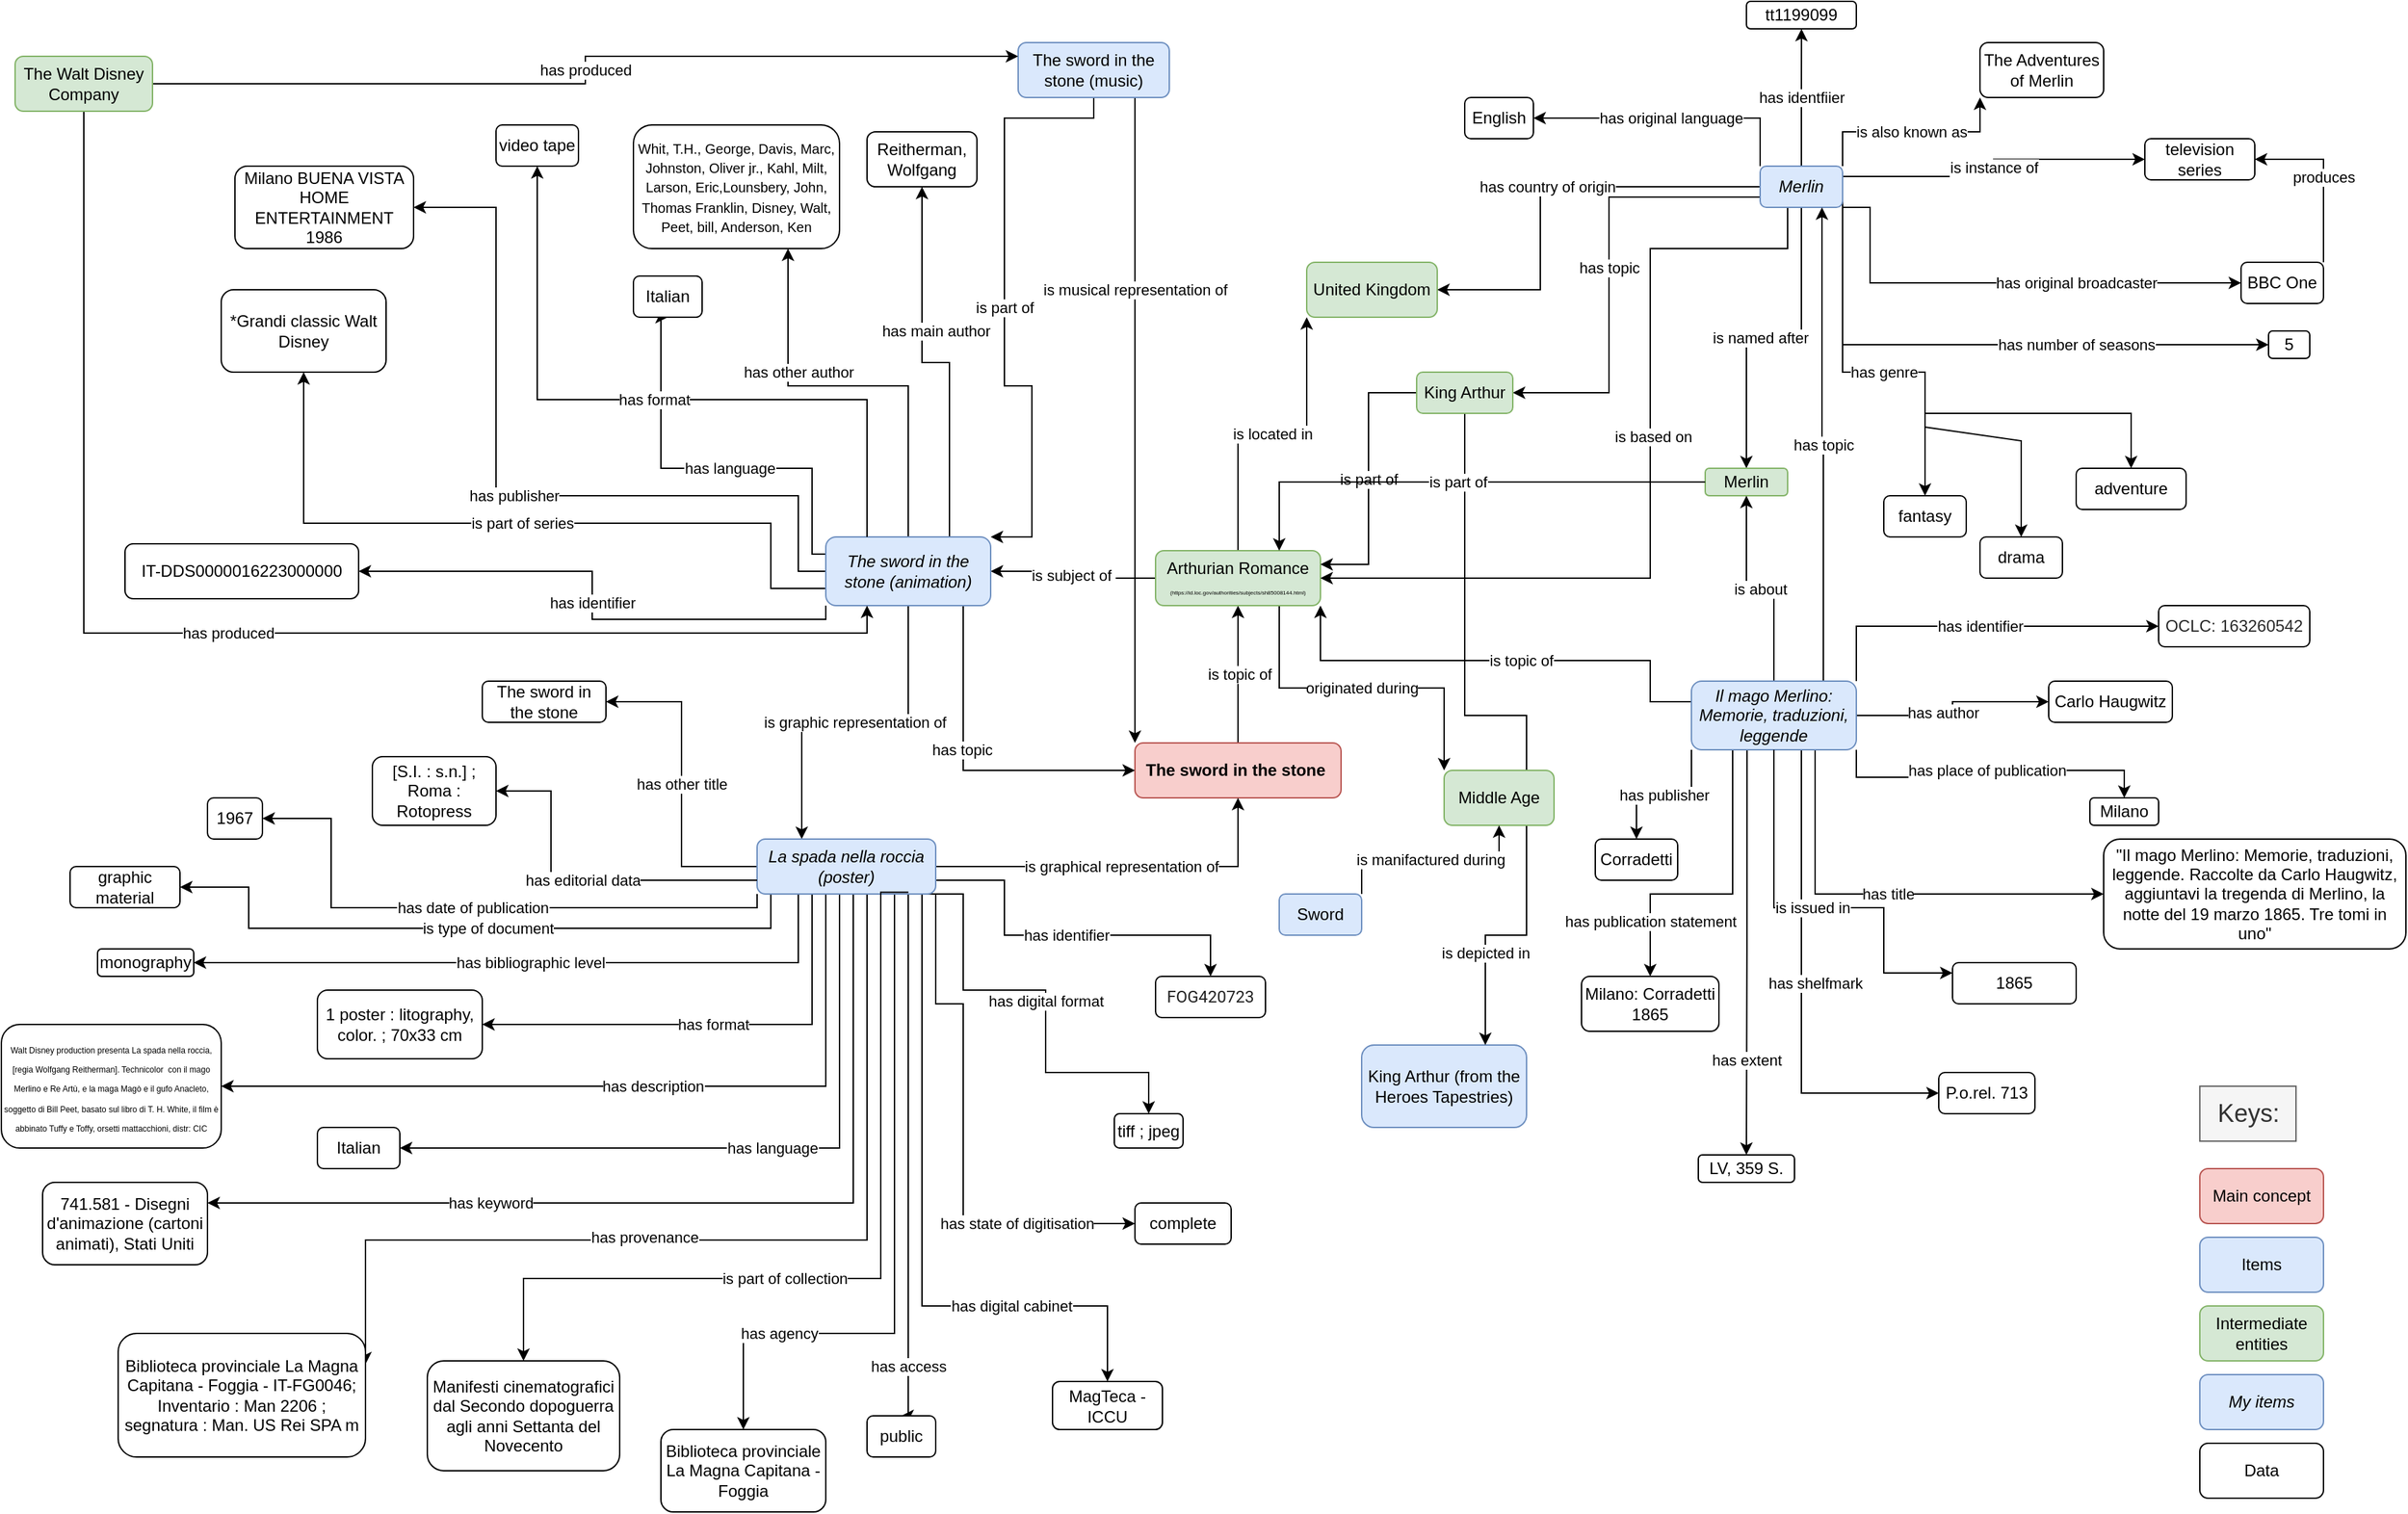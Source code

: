 <mxfile version="27.0.9">
  <diagram name="Pagina-1" id="AvLPnEBhP4OsRTwUJnNA">
    <mxGraphModel dx="1113" dy="799" grid="1" gridSize="10" guides="1" tooltips="1" connect="1" arrows="1" fold="1" page="1" pageScale="1" pageWidth="1920" pageHeight="1200" math="0" shadow="0">
      <root>
        <mxCell id="0" />
        <mxCell id="1" parent="0" />
        <mxCell id="k8m9dmYCY_QNFg5Jz3ZY-7" style="edgeStyle=orthogonalEdgeStyle;rounded=0;orthogonalLoop=1;jettySize=auto;html=1;entryX=0.5;entryY=1;entryDx=0;entryDy=0;" parent="1" source="k8m9dmYCY_QNFg5Jz3ZY-1" target="k8m9dmYCY_QNFg5Jz3ZY-4" edge="1">
          <mxGeometry relative="1" as="geometry" />
        </mxCell>
        <mxCell id="k8m9dmYCY_QNFg5Jz3ZY-8" value="is topic of" style="edgeLabel;html=1;align=center;verticalAlign=middle;resizable=0;points=[];" parent="k8m9dmYCY_QNFg5Jz3ZY-7" vertex="1" connectable="0">
          <mxGeometry y="-1" relative="1" as="geometry">
            <mxPoint as="offset" />
          </mxGeometry>
        </mxCell>
        <mxCell id="k8m9dmYCY_QNFg5Jz3ZY-1" value="&lt;div&gt;&lt;div&gt;&lt;b&gt;The sword in the stone&amp;nbsp;&lt;/b&gt;&lt;/div&gt;&lt;/div&gt;" style="rounded=1;whiteSpace=wrap;html=1;fillColor=#f8cecc;strokeColor=#b85450;" parent="1" vertex="1">
          <mxGeometry x="865" y="580" width="150" height="40" as="geometry" />
        </mxCell>
        <mxCell id="k8m9dmYCY_QNFg5Jz3ZY-15" value="is subject of&amp;nbsp;" style="edgeStyle=orthogonalEdgeStyle;rounded=0;orthogonalLoop=1;jettySize=auto;html=1;" parent="1" source="k8m9dmYCY_QNFg5Jz3ZY-4" target="k8m9dmYCY_QNFg5Jz3ZY-16" edge="1">
          <mxGeometry relative="1" as="geometry">
            <mxPoint x="760" y="460" as="targetPoint" />
          </mxGeometry>
        </mxCell>
        <mxCell id="k8m9dmYCY_QNFg5Jz3ZY-34" value="originated during" style="edgeStyle=orthogonalEdgeStyle;rounded=0;orthogonalLoop=1;jettySize=auto;html=1;exitX=0.75;exitY=1;exitDx=0;exitDy=0;entryX=0;entryY=0;entryDx=0;entryDy=0;" parent="1" source="k8m9dmYCY_QNFg5Jz3ZY-4" target="k8m9dmYCY_QNFg5Jz3ZY-32" edge="1">
          <mxGeometry relative="1" as="geometry" />
        </mxCell>
        <mxCell id="k8m9dmYCY_QNFg5Jz3ZY-39" value="is located in" style="edgeStyle=orthogonalEdgeStyle;rounded=0;orthogonalLoop=1;jettySize=auto;html=1;entryX=0;entryY=1;entryDx=0;entryDy=0;" parent="1" source="k8m9dmYCY_QNFg5Jz3ZY-4" target="k8m9dmYCY_QNFg5Jz3ZY-37" edge="1">
          <mxGeometry relative="1" as="geometry" />
        </mxCell>
        <mxCell id="k8m9dmYCY_QNFg5Jz3ZY-4" value="Arthurian Romance&lt;br&gt;&lt;font style=&quot;font-size: 4px;&quot;&gt;(https://id.loc.gov/authorities/subjects/sh85008144.html)&lt;/font&gt;" style="rounded=1;whiteSpace=wrap;html=1;fillColor=#d5e8d4;strokeColor=#82b366;" parent="1" vertex="1">
          <mxGeometry x="880" y="440" width="120" height="40" as="geometry" />
        </mxCell>
        <mxCell id="k8m9dmYCY_QNFg5Jz3ZY-10" style="edgeStyle=orthogonalEdgeStyle;rounded=0;orthogonalLoop=1;jettySize=auto;html=1;entryX=1;entryY=0.5;entryDx=0;entryDy=0;" parent="1" source="k8m9dmYCY_QNFg5Jz3ZY-9" target="k8m9dmYCY_QNFg5Jz3ZY-4" edge="1">
          <mxGeometry relative="1" as="geometry">
            <Array as="points">
              <mxPoint x="1340" y="220" />
              <mxPoint x="1240" y="220" />
              <mxPoint x="1240" y="460" />
            </Array>
          </mxGeometry>
        </mxCell>
        <mxCell id="k8m9dmYCY_QNFg5Jz3ZY-11" value="is based on" style="edgeLabel;html=1;align=center;verticalAlign=middle;resizable=0;points=[];" parent="k8m9dmYCY_QNFg5Jz3ZY-10" vertex="1" connectable="0">
          <mxGeometry x="-0.127" y="2" relative="1" as="geometry">
            <mxPoint as="offset" />
          </mxGeometry>
        </mxCell>
        <mxCell id="k8m9dmYCY_QNFg5Jz3ZY-12" value="is named after" style="edgeStyle=orthogonalEdgeStyle;rounded=0;orthogonalLoop=1;jettySize=auto;html=1;" parent="1" source="k8m9dmYCY_QNFg5Jz3ZY-9" target="k8m9dmYCY_QNFg5Jz3ZY-13" edge="1">
          <mxGeometry x="0.087" relative="1" as="geometry">
            <mxPoint x="1300" y="360" as="targetPoint" />
            <mxPoint as="offset" />
          </mxGeometry>
        </mxCell>
        <mxCell id="k8m9dmYCY_QNFg5Jz3ZY-36" value="has country of origin" style="edgeStyle=orthogonalEdgeStyle;rounded=0;orthogonalLoop=1;jettySize=auto;html=1;entryX=1;entryY=0.5;entryDx=0;entryDy=0;" parent="1" source="k8m9dmYCY_QNFg5Jz3ZY-9" target="k8m9dmYCY_QNFg5Jz3ZY-37" edge="1">
          <mxGeometry x="0.001" relative="1" as="geometry">
            <mxPoint x="1175" y="270" as="targetPoint" />
            <Array as="points">
              <mxPoint x="1160" y="175" />
              <mxPoint x="1160" y="250" />
            </Array>
            <mxPoint as="offset" />
          </mxGeometry>
        </mxCell>
        <mxCell id="k8m9dmYCY_QNFg5Jz3ZY-41" value="is also known as" style="edgeStyle=orthogonalEdgeStyle;rounded=0;orthogonalLoop=1;jettySize=auto;html=1;exitX=1;exitY=0;exitDx=0;exitDy=0;entryX=0;entryY=1;entryDx=0;entryDy=0;" parent="1" source="k8m9dmYCY_QNFg5Jz3ZY-9" target="k8m9dmYCY_QNFg5Jz3ZY-40" edge="1">
          <mxGeometry relative="1" as="geometry" />
        </mxCell>
        <mxCell id="k8m9dmYCY_QNFg5Jz3ZY-43" value="is instance of" style="edgeStyle=orthogonalEdgeStyle;rounded=0;orthogonalLoop=1;jettySize=auto;html=1;exitX=1;exitY=0.25;exitDx=0;exitDy=0;entryX=0;entryY=0.5;entryDx=0;entryDy=0;" parent="1" source="k8m9dmYCY_QNFg5Jz3ZY-9" target="k8m9dmYCY_QNFg5Jz3ZY-42" edge="1">
          <mxGeometry relative="1" as="geometry" />
        </mxCell>
        <mxCell id="k8m9dmYCY_QNFg5Jz3ZY-47" value="has original broadcaster" style="edgeStyle=orthogonalEdgeStyle;rounded=0;orthogonalLoop=1;jettySize=auto;html=1;exitX=1;exitY=1;exitDx=0;exitDy=0;entryX=0;entryY=0.5;entryDx=0;entryDy=0;" parent="1" source="k8m9dmYCY_QNFg5Jz3ZY-9" target="k8m9dmYCY_QNFg5Jz3ZY-46" edge="1">
          <mxGeometry x="0.301" relative="1" as="geometry">
            <Array as="points">
              <mxPoint x="1400" y="190" />
              <mxPoint x="1400" y="245" />
            </Array>
            <mxPoint as="offset" />
          </mxGeometry>
        </mxCell>
        <mxCell id="k8m9dmYCY_QNFg5Jz3ZY-48" value="has number of seasons" style="edgeStyle=orthogonalEdgeStyle;rounded=0;orthogonalLoop=1;jettySize=auto;html=1;exitX=1;exitY=1;exitDx=0;exitDy=0;entryX=0;entryY=0.5;entryDx=0;entryDy=0;" parent="1" source="k8m9dmYCY_QNFg5Jz3ZY-9" target="k8m9dmYCY_QNFg5Jz3ZY-45" edge="1">
          <mxGeometry x="0.317" relative="1" as="geometry">
            <mxPoint as="offset" />
          </mxGeometry>
        </mxCell>
        <mxCell id="k8m9dmYCY_QNFg5Jz3ZY-50" value="has original language" style="edgeStyle=orthogonalEdgeStyle;rounded=0;orthogonalLoop=1;jettySize=auto;html=1;exitX=0;exitY=0;exitDx=0;exitDy=0;entryX=1;entryY=0.5;entryDx=0;entryDy=0;" parent="1" source="k8m9dmYCY_QNFg5Jz3ZY-9" target="k8m9dmYCY_QNFg5Jz3ZY-51" edge="1">
          <mxGeometry relative="1" as="geometry">
            <mxPoint x="1210" y="130" as="targetPoint" />
          </mxGeometry>
        </mxCell>
        <mxCell id="k8m9dmYCY_QNFg5Jz3ZY-52" value="has genre" style="edgeStyle=orthogonalEdgeStyle;rounded=0;orthogonalLoop=1;jettySize=auto;html=1;exitX=1;exitY=0.5;exitDx=0;exitDy=0;entryX=0.5;entryY=0;entryDx=0;entryDy=0;" parent="1" source="k8m9dmYCY_QNFg5Jz3ZY-9" target="k8m9dmYCY_QNFg5Jz3ZY-53" edge="1">
          <mxGeometry x="0.158" relative="1" as="geometry">
            <mxPoint x="1530" y="350" as="targetPoint" />
            <Array as="points">
              <mxPoint x="1380" y="310" />
              <mxPoint x="1440" y="310" />
            </Array>
            <mxPoint as="offset" />
          </mxGeometry>
        </mxCell>
        <mxCell id="k8m9dmYCY_QNFg5Jz3ZY-108" value="has topic" style="edgeStyle=orthogonalEdgeStyle;rounded=0;orthogonalLoop=1;jettySize=auto;html=1;exitX=0;exitY=0.75;exitDx=0;exitDy=0;entryX=1;entryY=0.5;entryDx=0;entryDy=0;" parent="1" source="k8m9dmYCY_QNFg5Jz3ZY-9" target="k8m9dmYCY_QNFg5Jz3ZY-107" edge="1">
          <mxGeometry x="-0.002" relative="1" as="geometry">
            <Array as="points">
              <mxPoint x="1210" y="183" />
              <mxPoint x="1210" y="325" />
            </Array>
            <mxPoint as="offset" />
          </mxGeometry>
        </mxCell>
        <mxCell id="UMU2DuP6SqYemLdbXx_j-19" value="has identfiier" style="edgeStyle=orthogonalEdgeStyle;rounded=0;orthogonalLoop=1;jettySize=auto;html=1;exitX=0.5;exitY=0;exitDx=0;exitDy=0;" edge="1" parent="1" source="k8m9dmYCY_QNFg5Jz3ZY-9" target="UMU2DuP6SqYemLdbXx_j-20">
          <mxGeometry relative="1" as="geometry">
            <mxPoint x="1350.048" y="80" as="targetPoint" />
          </mxGeometry>
        </mxCell>
        <mxCell id="k8m9dmYCY_QNFg5Jz3ZY-9" value="&lt;i&gt;Merlin&lt;/i&gt;" style="rounded=1;whiteSpace=wrap;html=1;fillColor=#dae8fc;strokeColor=#6c8ebf;" parent="1" vertex="1">
          <mxGeometry x="1320" y="160" width="60" height="30" as="geometry" />
        </mxCell>
        <mxCell id="k8m9dmYCY_QNFg5Jz3ZY-13" value="Merlin" style="rounded=1;whiteSpace=wrap;html=1;fillColor=#d5e8d4;strokeColor=#82b366;" parent="1" vertex="1">
          <mxGeometry x="1280" y="380" width="60" height="20" as="geometry" />
        </mxCell>
        <mxCell id="k8m9dmYCY_QNFg5Jz3ZY-17" style="edgeStyle=orthogonalEdgeStyle;rounded=0;orthogonalLoop=1;jettySize=auto;html=1;entryX=0;entryY=0.5;entryDx=0;entryDy=0;exitX=0.7;exitY=1;exitDx=0;exitDy=0;exitPerimeter=0;" parent="1" source="k8m9dmYCY_QNFg5Jz3ZY-16" target="k8m9dmYCY_QNFg5Jz3ZY-1" edge="1">
          <mxGeometry relative="1" as="geometry">
            <Array as="points">
              <mxPoint x="740" y="480" />
              <mxPoint x="740" y="600" />
            </Array>
          </mxGeometry>
        </mxCell>
        <mxCell id="k8m9dmYCY_QNFg5Jz3ZY-18" value="has topic" style="edgeLabel;html=1;align=center;verticalAlign=middle;resizable=0;points=[];" parent="k8m9dmYCY_QNFg5Jz3ZY-17" vertex="1" connectable="0">
          <mxGeometry x="-0.156" y="-1" relative="1" as="geometry">
            <mxPoint y="11" as="offset" />
          </mxGeometry>
        </mxCell>
        <mxCell id="k8m9dmYCY_QNFg5Jz3ZY-20" value="is graphic representation of" style="edgeStyle=orthogonalEdgeStyle;rounded=0;orthogonalLoop=1;jettySize=auto;html=1;entryX=0.25;entryY=0;entryDx=0;entryDy=0;exitX=0.5;exitY=1;exitDx=0;exitDy=0;" parent="1" source="k8m9dmYCY_QNFg5Jz3ZY-16" target="k8m9dmYCY_QNFg5Jz3ZY-19" edge="1">
          <mxGeometry relative="1" as="geometry" />
        </mxCell>
        <mxCell id="UMU2DuP6SqYemLdbXx_j-7" value="has main author" style="edgeStyle=orthogonalEdgeStyle;rounded=0;orthogonalLoop=1;jettySize=auto;html=1;exitX=0.75;exitY=0;exitDx=0;exitDy=0;entryX=0.5;entryY=1;entryDx=0;entryDy=0;" edge="1" parent="1" source="k8m9dmYCY_QNFg5Jz3ZY-16" target="UMU2DuP6SqYemLdbXx_j-1">
          <mxGeometry x="0.236" y="-10" relative="1" as="geometry">
            <Array as="points">
              <mxPoint x="730" y="303" />
              <mxPoint x="710" y="303" />
            </Array>
            <mxPoint as="offset" />
          </mxGeometry>
        </mxCell>
        <mxCell id="UMU2DuP6SqYemLdbXx_j-8" value="has other author" style="edgeStyle=orthogonalEdgeStyle;rounded=0;orthogonalLoop=1;jettySize=auto;html=1;entryX=0.75;entryY=1;entryDx=0;entryDy=0;exitX=0.5;exitY=0;exitDx=0;exitDy=0;" edge="1" parent="1" source="k8m9dmYCY_QNFg5Jz3ZY-16" target="UMU2DuP6SqYemLdbXx_j-2">
          <mxGeometry x="0.399" y="-7" relative="1" as="geometry">
            <mxPoint x="650" y="400" as="sourcePoint" />
            <Array as="points">
              <mxPoint x="700" y="320" />
              <mxPoint x="613" y="320" />
            </Array>
            <mxPoint as="offset" />
          </mxGeometry>
        </mxCell>
        <mxCell id="UMU2DuP6SqYemLdbXx_j-11" value="has language" style="edgeStyle=orthogonalEdgeStyle;rounded=0;orthogonalLoop=1;jettySize=auto;html=1;exitX=0;exitY=0.25;exitDx=0;exitDy=0;entryX=0.5;entryY=1;entryDx=0;entryDy=0;" edge="1" parent="1" source="k8m9dmYCY_QNFg5Jz3ZY-16" target="UMU2DuP6SqYemLdbXx_j-10">
          <mxGeometry x="-0.109" relative="1" as="geometry">
            <Array as="points">
              <mxPoint x="630" y="443" />
              <mxPoint x="630" y="380" />
              <mxPoint x="520" y="380" />
              <mxPoint x="520" y="270" />
            </Array>
            <mxPoint as="offset" />
          </mxGeometry>
        </mxCell>
        <mxCell id="UMU2DuP6SqYemLdbXx_j-13" value="has publisher" style="edgeStyle=orthogonalEdgeStyle;rounded=0;orthogonalLoop=1;jettySize=auto;html=1;entryX=1;entryY=0.5;entryDx=0;entryDy=0;exitX=0;exitY=0.5;exitDx=0;exitDy=0;" edge="1" parent="1" source="k8m9dmYCY_QNFg5Jz3ZY-16" target="UMU2DuP6SqYemLdbXx_j-12">
          <mxGeometry relative="1" as="geometry">
            <Array as="points">
              <mxPoint x="620" y="455" />
              <mxPoint x="620" y="400" />
              <mxPoint x="400" y="400" />
              <mxPoint x="400" y="190" />
            </Array>
          </mxGeometry>
        </mxCell>
        <mxCell id="UMU2DuP6SqYemLdbXx_j-16" value="is part of series" style="edgeStyle=orthogonalEdgeStyle;rounded=0;orthogonalLoop=1;jettySize=auto;html=1;exitX=0;exitY=0.75;exitDx=0;exitDy=0;entryX=0.5;entryY=1;entryDx=0;entryDy=0;" edge="1" parent="1" source="k8m9dmYCY_QNFg5Jz3ZY-16" target="UMU2DuP6SqYemLdbXx_j-15">
          <mxGeometry x="-0.001" relative="1" as="geometry">
            <Array as="points">
              <mxPoint x="600" y="467" />
              <mxPoint x="600" y="420" />
              <mxPoint x="260" y="420" />
            </Array>
            <mxPoint as="offset" />
          </mxGeometry>
        </mxCell>
        <mxCell id="UMU2DuP6SqYemLdbXx_j-18" value="has identifier" style="edgeStyle=orthogonalEdgeStyle;rounded=0;orthogonalLoop=1;jettySize=auto;html=1;exitX=0;exitY=1;exitDx=0;exitDy=0;" edge="1" parent="1" source="k8m9dmYCY_QNFg5Jz3ZY-16" target="UMU2DuP6SqYemLdbXx_j-17">
          <mxGeometry relative="1" as="geometry">
            <Array as="points">
              <mxPoint x="640" y="490" />
              <mxPoint x="470" y="490" />
              <mxPoint x="470" y="455" />
            </Array>
          </mxGeometry>
        </mxCell>
        <mxCell id="k8m9dmYCY_QNFg5Jz3ZY-16" value="&lt;i&gt;The sword in the stone (animation)&lt;/i&gt;" style="rounded=1;whiteSpace=wrap;html=1;fillColor=#dae8fc;strokeColor=#6c8ebf;" parent="1" vertex="1">
          <mxGeometry x="640" y="430" width="120" height="50" as="geometry" />
        </mxCell>
        <mxCell id="k8m9dmYCY_QNFg5Jz3ZY-21" value="is graphical representation of" style="edgeStyle=orthogonalEdgeStyle;rounded=0;orthogonalLoop=1;jettySize=auto;html=1;entryX=0.5;entryY=1;entryDx=0;entryDy=0;" parent="1" source="k8m9dmYCY_QNFg5Jz3ZY-19" target="k8m9dmYCY_QNFg5Jz3ZY-1" edge="1">
          <mxGeometry relative="1" as="geometry" />
        </mxCell>
        <mxCell id="k8m9dmYCY_QNFg5Jz3ZY-85" value="has other title" style="edgeStyle=orthogonalEdgeStyle;rounded=0;orthogonalLoop=1;jettySize=auto;html=1;entryX=1;entryY=0.5;entryDx=0;entryDy=0;" parent="1" source="k8m9dmYCY_QNFg5Jz3ZY-19" target="k8m9dmYCY_QNFg5Jz3ZY-84" edge="1">
          <mxGeometry relative="1" as="geometry" />
        </mxCell>
        <mxCell id="k8m9dmYCY_QNFg5Jz3ZY-89" value="has date of publication" style="edgeStyle=orthogonalEdgeStyle;rounded=0;orthogonalLoop=1;jettySize=auto;html=1;entryX=1;entryY=0.5;entryDx=0;entryDy=0;exitX=0;exitY=1;exitDx=0;exitDy=0;" parent="1" source="k8m9dmYCY_QNFg5Jz3ZY-19" target="k8m9dmYCY_QNFg5Jz3ZY-88" edge="1">
          <mxGeometry relative="1" as="geometry">
            <Array as="points">
              <mxPoint x="590" y="700" />
              <mxPoint x="280" y="700" />
              <mxPoint x="280" y="635" />
            </Array>
          </mxGeometry>
        </mxCell>
        <mxCell id="k8m9dmYCY_QNFg5Jz3ZY-91" value="is type of document" style="edgeStyle=orthogonalEdgeStyle;rounded=0;orthogonalLoop=1;jettySize=auto;html=1;exitX=0.25;exitY=1;exitDx=0;exitDy=0;entryX=1;entryY=0.5;entryDx=0;entryDy=0;" parent="1" source="k8m9dmYCY_QNFg5Jz3ZY-19" target="k8m9dmYCY_QNFg5Jz3ZY-90" edge="1">
          <mxGeometry relative="1" as="geometry">
            <Array as="points">
              <mxPoint x="600" y="690" />
              <mxPoint x="600" y="715" />
              <mxPoint x="220" y="715" />
              <mxPoint x="220" y="685" />
            </Array>
          </mxGeometry>
        </mxCell>
        <mxCell id="k8m9dmYCY_QNFg5Jz3ZY-98" value="has bibliographic level" style="edgeStyle=orthogonalEdgeStyle;rounded=0;orthogonalLoop=1;jettySize=auto;html=1;entryX=1;entryY=0.5;entryDx=0;entryDy=0;" parent="1" source="k8m9dmYCY_QNFg5Jz3ZY-19" target="k8m9dmYCY_QNFg5Jz3ZY-92" edge="1">
          <mxGeometry relative="1" as="geometry">
            <Array as="points">
              <mxPoint x="620" y="740" />
            </Array>
          </mxGeometry>
        </mxCell>
        <mxCell id="k8m9dmYCY_QNFg5Jz3ZY-99" value="has format" style="edgeStyle=orthogonalEdgeStyle;rounded=0;orthogonalLoop=1;jettySize=auto;html=1;entryX=1;entryY=0.5;entryDx=0;entryDy=0;" parent="1" source="k8m9dmYCY_QNFg5Jz3ZY-19" target="k8m9dmYCY_QNFg5Jz3ZY-93" edge="1">
          <mxGeometry relative="1" as="geometry">
            <Array as="points">
              <mxPoint x="630" y="785" />
            </Array>
          </mxGeometry>
        </mxCell>
        <mxCell id="k8m9dmYCY_QNFg5Jz3ZY-100" value="has description" style="edgeStyle=orthogonalEdgeStyle;rounded=0;orthogonalLoop=1;jettySize=auto;html=1;exitX=0.75;exitY=1;exitDx=0;exitDy=0;entryX=1;entryY=0.5;entryDx=0;entryDy=0;" parent="1" source="k8m9dmYCY_QNFg5Jz3ZY-19" target="k8m9dmYCY_QNFg5Jz3ZY-94" edge="1">
          <mxGeometry relative="1" as="geometry">
            <Array as="points">
              <mxPoint x="640" y="690" />
              <mxPoint x="640" y="830" />
            </Array>
          </mxGeometry>
        </mxCell>
        <mxCell id="k8m9dmYCY_QNFg5Jz3ZY-101" value="has language" style="edgeStyle=orthogonalEdgeStyle;rounded=0;orthogonalLoop=1;jettySize=auto;html=1;exitX=0.75;exitY=1;exitDx=0;exitDy=0;entryX=1;entryY=0.5;entryDx=0;entryDy=0;" parent="1" source="k8m9dmYCY_QNFg5Jz3ZY-19" target="k8m9dmYCY_QNFg5Jz3ZY-95" edge="1">
          <mxGeometry relative="1" as="geometry">
            <Array as="points">
              <mxPoint x="650" y="690" />
              <mxPoint x="650" y="875" />
            </Array>
          </mxGeometry>
        </mxCell>
        <mxCell id="k8m9dmYCY_QNFg5Jz3ZY-102" value="has keyword" style="edgeStyle=orthogonalEdgeStyle;rounded=0;orthogonalLoop=1;jettySize=auto;html=1;exitX=0.627;exitY=0.992;exitDx=0;exitDy=0;entryX=1;entryY=0.25;entryDx=0;entryDy=0;exitPerimeter=0;" parent="1" source="k8m9dmYCY_QNFg5Jz3ZY-19" target="k8m9dmYCY_QNFg5Jz3ZY-96" edge="1">
          <mxGeometry x="0.418" relative="1" as="geometry">
            <mxPoint as="offset" />
            <Array as="points">
              <mxPoint x="660" y="690" />
              <mxPoint x="660" y="915" />
            </Array>
          </mxGeometry>
        </mxCell>
        <mxCell id="k8m9dmYCY_QNFg5Jz3ZY-103" value="has provenance" style="edgeStyle=orthogonalEdgeStyle;rounded=0;orthogonalLoop=1;jettySize=auto;html=1;exitX=1;exitY=1;exitDx=0;exitDy=0;entryX=1;entryY=0.25;entryDx=0;entryDy=0;" parent="1" source="k8m9dmYCY_QNFg5Jz3ZY-19" target="k8m9dmYCY_QNFg5Jz3ZY-97" edge="1">
          <mxGeometry x="0.226" y="-2" relative="1" as="geometry">
            <Array as="points">
              <mxPoint x="670" y="690" />
              <mxPoint x="670" y="942" />
              <mxPoint x="305" y="942" />
            </Array>
            <mxPoint as="offset" />
          </mxGeometry>
        </mxCell>
        <mxCell id="k8m9dmYCY_QNFg5Jz3ZY-105" value="has digital format" style="edgeStyle=orthogonalEdgeStyle;rounded=0;orthogonalLoop=1;jettySize=auto;html=1;exitX=1;exitY=1;exitDx=0;exitDy=0;entryX=0.5;entryY=0;entryDx=0;entryDy=0;" parent="1" source="k8m9dmYCY_QNFg5Jz3ZY-19" target="k8m9dmYCY_QNFg5Jz3ZY-104" edge="1">
          <mxGeometry relative="1" as="geometry">
            <Array as="points">
              <mxPoint x="740" y="690" />
              <mxPoint x="740" y="760" />
              <mxPoint x="800" y="760" />
              <mxPoint x="800" y="820" />
              <mxPoint x="875" y="820" />
            </Array>
          </mxGeometry>
        </mxCell>
        <mxCell id="UMU2DuP6SqYemLdbXx_j-26" value="has identifier" style="edgeStyle=orthogonalEdgeStyle;rounded=0;orthogonalLoop=1;jettySize=auto;html=1;exitX=1;exitY=0.75;exitDx=0;exitDy=0;entryX=0.5;entryY=0;entryDx=0;entryDy=0;" edge="1" parent="1" source="k8m9dmYCY_QNFg5Jz3ZY-19" target="UMU2DuP6SqYemLdbXx_j-25">
          <mxGeometry relative="1" as="geometry">
            <Array as="points">
              <mxPoint x="770" y="680" />
              <mxPoint x="770" y="720" />
              <mxPoint x="920" y="720" />
            </Array>
          </mxGeometry>
        </mxCell>
        <mxCell id="UMU2DuP6SqYemLdbXx_j-33" value="has agency" style="edgeStyle=orthogonalEdgeStyle;rounded=0;orthogonalLoop=1;jettySize=auto;html=1;exitX=0.693;exitY=0.968;exitDx=0;exitDy=0;entryX=0.5;entryY=0;entryDx=0;entryDy=0;exitPerimeter=0;" edge="1" parent="1" source="k8m9dmYCY_QNFg5Jz3ZY-19" target="UMU2DuP6SqYemLdbXx_j-29">
          <mxGeometry x="0.623" relative="1" as="geometry">
            <Array as="points">
              <mxPoint x="690" y="689" />
              <mxPoint x="690" y="1010" />
              <mxPoint x="580" y="1010" />
            </Array>
            <mxPoint as="offset" />
          </mxGeometry>
        </mxCell>
        <mxCell id="UMU2DuP6SqYemLdbXx_j-34" value="has access" style="edgeStyle=orthogonalEdgeStyle;rounded=0;orthogonalLoop=1;jettySize=auto;html=1;exitX=1;exitY=1;exitDx=0;exitDy=0;entryX=0.5;entryY=0;entryDx=0;entryDy=0;" edge="1" parent="1" source="k8m9dmYCY_QNFg5Jz3ZY-19" target="UMU2DuP6SqYemLdbXx_j-31">
          <mxGeometry x="0.795" relative="1" as="geometry">
            <Array as="points">
              <mxPoint x="700" y="690" />
              <mxPoint x="700" y="1070" />
            </Array>
            <mxPoint as="offset" />
          </mxGeometry>
        </mxCell>
        <mxCell id="UMU2DuP6SqYemLdbXx_j-35" value="has digital cabinet" style="edgeStyle=orthogonalEdgeStyle;rounded=0;orthogonalLoop=1;jettySize=auto;html=1;exitX=1;exitY=1;exitDx=0;exitDy=0;entryX=0.5;entryY=0;entryDx=0;entryDy=0;" edge="1" parent="1" source="k8m9dmYCY_QNFg5Jz3ZY-19" target="UMU2DuP6SqYemLdbXx_j-32">
          <mxGeometry x="0.5" relative="1" as="geometry">
            <Array as="points">
              <mxPoint x="710" y="690" />
              <mxPoint x="710" y="990" />
              <mxPoint x="845" y="990" />
            </Array>
            <mxPoint as="offset" />
          </mxGeometry>
        </mxCell>
        <mxCell id="UMU2DuP6SqYemLdbXx_j-36" value="has state of digitisation" style="edgeStyle=orthogonalEdgeStyle;rounded=0;orthogonalLoop=1;jettySize=auto;html=1;exitX=1;exitY=1;exitDx=0;exitDy=0;entryX=0;entryY=0.5;entryDx=0;entryDy=0;" edge="1" parent="1" source="k8m9dmYCY_QNFg5Jz3ZY-19" target="UMU2DuP6SqYemLdbXx_j-30">
          <mxGeometry x="0.55" relative="1" as="geometry">
            <Array as="points">
              <mxPoint x="720" y="770" />
              <mxPoint x="740" y="770" />
              <mxPoint x="740" y="930" />
            </Array>
            <mxPoint as="offset" />
          </mxGeometry>
        </mxCell>
        <mxCell id="k8m9dmYCY_QNFg5Jz3ZY-19" value="&lt;i&gt;La spada nella roccia (poster)&lt;/i&gt;" style="rounded=1;whiteSpace=wrap;html=1;fillColor=#dae8fc;strokeColor=#6c8ebf;" parent="1" vertex="1">
          <mxGeometry x="590" y="650" width="130" height="40" as="geometry" />
        </mxCell>
        <mxCell id="k8m9dmYCY_QNFg5Jz3ZY-24" value="has topic" style="edgeStyle=orthogonalEdgeStyle;rounded=0;orthogonalLoop=1;jettySize=auto;html=1;entryX=0.75;entryY=1;entryDx=0;entryDy=0;exitX=0.8;exitY=0;exitDx=0;exitDy=0;exitPerimeter=0;" parent="1" source="k8m9dmYCY_QNFg5Jz3ZY-23" target="k8m9dmYCY_QNFg5Jz3ZY-9" edge="1">
          <mxGeometry relative="1" as="geometry">
            <mxPoint as="offset" />
          </mxGeometry>
        </mxCell>
        <mxCell id="k8m9dmYCY_QNFg5Jz3ZY-25" value="is topic of" style="edgeStyle=orthogonalEdgeStyle;rounded=0;orthogonalLoop=1;jettySize=auto;html=1;entryX=1;entryY=1;entryDx=0;entryDy=0;exitX=0;exitY=0.5;exitDx=0;exitDy=0;" parent="1" source="k8m9dmYCY_QNFg5Jz3ZY-23" target="k8m9dmYCY_QNFg5Jz3ZY-4" edge="1">
          <mxGeometry x="-0.059" relative="1" as="geometry">
            <mxPoint x="1260" y="550" as="sourcePoint" />
            <Array as="points">
              <mxPoint x="1240" y="550" />
              <mxPoint x="1240" y="520" />
              <mxPoint x="1000" y="520" />
            </Array>
            <mxPoint as="offset" />
          </mxGeometry>
        </mxCell>
        <mxCell id="k8m9dmYCY_QNFg5Jz3ZY-26" value="is about" style="edgeStyle=orthogonalEdgeStyle;rounded=0;orthogonalLoop=1;jettySize=auto;html=1;entryX=0.5;entryY=1;entryDx=0;entryDy=0;exitX=0.5;exitY=0;exitDx=0;exitDy=0;" parent="1" source="k8m9dmYCY_QNFg5Jz3ZY-23" target="k8m9dmYCY_QNFg5Jz3ZY-13" edge="1">
          <mxGeometry relative="1" as="geometry">
            <mxPoint x="1290" y="510" as="targetPoint" />
          </mxGeometry>
        </mxCell>
        <mxCell id="k8m9dmYCY_QNFg5Jz3ZY-61" style="edgeStyle=orthogonalEdgeStyle;rounded=0;orthogonalLoop=1;jettySize=auto;html=1;" parent="1" source="k8m9dmYCY_QNFg5Jz3ZY-23" target="k8m9dmYCY_QNFg5Jz3ZY-62" edge="1">
          <mxGeometry relative="1" as="geometry">
            <mxPoint x="1480" y="550" as="targetPoint" />
          </mxGeometry>
        </mxCell>
        <mxCell id="k8m9dmYCY_QNFg5Jz3ZY-63" value="has author" style="edgeLabel;html=1;align=center;verticalAlign=middle;resizable=0;points=[];" parent="k8m9dmYCY_QNFg5Jz3ZY-61" vertex="1" connectable="0">
          <mxGeometry x="-0.169" y="2" relative="1" as="geometry">
            <mxPoint as="offset" />
          </mxGeometry>
        </mxCell>
        <mxCell id="k8m9dmYCY_QNFg5Jz3ZY-65" value="has place of publication" style="edgeStyle=orthogonalEdgeStyle;rounded=0;orthogonalLoop=1;jettySize=auto;html=1;exitX=1;exitY=1;exitDx=0;exitDy=0;entryX=0.5;entryY=0;entryDx=0;entryDy=0;" parent="1" source="k8m9dmYCY_QNFg5Jz3ZY-23" target="k8m9dmYCY_QNFg5Jz3ZY-64" edge="1">
          <mxGeometry relative="1" as="geometry" />
        </mxCell>
        <mxCell id="k8m9dmYCY_QNFg5Jz3ZY-67" value="has title" style="edgeStyle=orthogonalEdgeStyle;rounded=0;orthogonalLoop=1;jettySize=auto;html=1;exitX=0.75;exitY=1;exitDx=0;exitDy=0;entryX=0;entryY=0.5;entryDx=0;entryDy=0;" parent="1" source="k8m9dmYCY_QNFg5Jz3ZY-23" target="k8m9dmYCY_QNFg5Jz3ZY-66" edge="1">
          <mxGeometry relative="1" as="geometry" />
        </mxCell>
        <mxCell id="k8m9dmYCY_QNFg5Jz3ZY-74" value="has publisher" style="edgeStyle=orthogonalEdgeStyle;rounded=0;orthogonalLoop=1;jettySize=auto;html=1;exitX=0;exitY=1;exitDx=0;exitDy=0;" parent="1" source="k8m9dmYCY_QNFg5Jz3ZY-23" target="k8m9dmYCY_QNFg5Jz3ZY-73" edge="1">
          <mxGeometry relative="1" as="geometry" />
        </mxCell>
        <mxCell id="k8m9dmYCY_QNFg5Jz3ZY-75" value="has publication statement" style="edgeStyle=orthogonalEdgeStyle;rounded=0;orthogonalLoop=1;jettySize=auto;html=1;exitX=0.25;exitY=1;exitDx=0;exitDy=0;" parent="1" source="k8m9dmYCY_QNFg5Jz3ZY-23" target="k8m9dmYCY_QNFg5Jz3ZY-72" edge="1">
          <mxGeometry x="0.644" relative="1" as="geometry">
            <Array as="points">
              <mxPoint x="1300" y="690" />
              <mxPoint x="1240" y="690" />
            </Array>
            <mxPoint as="offset" />
          </mxGeometry>
        </mxCell>
        <mxCell id="k8m9dmYCY_QNFg5Jz3ZY-77" style="edgeStyle=orthogonalEdgeStyle;rounded=0;orthogonalLoop=1;jettySize=auto;html=1;exitX=0.613;exitY=0.983;exitDx=0;exitDy=0;entryX=0;entryY=0.5;entryDx=0;entryDy=0;exitPerimeter=0;" parent="1" source="k8m9dmYCY_QNFg5Jz3ZY-23" target="k8m9dmYCY_QNFg5Jz3ZY-70" edge="1">
          <mxGeometry relative="1" as="geometry">
            <Array as="points">
              <mxPoint x="1350" y="584" />
              <mxPoint x="1350" y="835" />
            </Array>
          </mxGeometry>
        </mxCell>
        <mxCell id="k8m9dmYCY_QNFg5Jz3ZY-79" value="has shelfmark" style="edgeLabel;html=1;align=center;verticalAlign=middle;resizable=0;points=[];" parent="k8m9dmYCY_QNFg5Jz3ZY-77" vertex="1" connectable="0">
          <mxGeometry x="-0.139" relative="1" as="geometry">
            <mxPoint x="10" y="23" as="offset" />
          </mxGeometry>
        </mxCell>
        <mxCell id="k8m9dmYCY_QNFg5Jz3ZY-78" style="edgeStyle=orthogonalEdgeStyle;rounded=0;orthogonalLoop=1;jettySize=auto;html=1;entryX=0.5;entryY=0;entryDx=0;entryDy=0;exitX=0.337;exitY=1.006;exitDx=0;exitDy=0;exitPerimeter=0;" parent="1" source="k8m9dmYCY_QNFg5Jz3ZY-23" target="k8m9dmYCY_QNFg5Jz3ZY-71" edge="1">
          <mxGeometry relative="1" as="geometry">
            <mxPoint x="1313" y="620" as="sourcePoint" />
            <mxPoint x="1307.85" y="870.45" as="targetPoint" />
          </mxGeometry>
        </mxCell>
        <mxCell id="k8m9dmYCY_QNFg5Jz3ZY-81" value="has extent" style="edgeLabel;html=1;align=center;verticalAlign=middle;resizable=0;points=[];" parent="k8m9dmYCY_QNFg5Jz3ZY-78" vertex="1" connectable="0">
          <mxGeometry x="0.331" y="1" relative="1" as="geometry">
            <mxPoint x="-1" y="29" as="offset" />
          </mxGeometry>
        </mxCell>
        <mxCell id="UMU2DuP6SqYemLdbXx_j-21" value="has identifier" style="edgeStyle=orthogonalEdgeStyle;rounded=0;orthogonalLoop=1;jettySize=auto;html=1;exitX=1;exitY=0;exitDx=0;exitDy=0;entryX=0;entryY=0.5;entryDx=0;entryDy=0;" edge="1" parent="1" source="k8m9dmYCY_QNFg5Jz3ZY-23" target="UMU2DuP6SqYemLdbXx_j-23">
          <mxGeometry relative="1" as="geometry">
            <mxPoint x="1640.048" y="500" as="targetPoint" />
          </mxGeometry>
        </mxCell>
        <mxCell id="k8m9dmYCY_QNFg5Jz3ZY-23" value="&lt;i&gt;Il mago Merlino: Memorie, traduzioni, leggende&lt;/i&gt;" style="rounded=1;whiteSpace=wrap;html=1;fillColor=#dae8fc;strokeColor=#6c8ebf;" parent="1" vertex="1">
          <mxGeometry x="1270" y="535" width="120" height="50" as="geometry" />
        </mxCell>
        <mxCell id="k8m9dmYCY_QNFg5Jz3ZY-27" value="Sword" style="rounded=1;whiteSpace=wrap;html=1;fillColor=#dae8fc;strokeColor=#6c8ebf;" parent="1" vertex="1">
          <mxGeometry x="970" y="690" width="60" height="30" as="geometry" />
        </mxCell>
        <mxCell id="k8m9dmYCY_QNFg5Jz3ZY-28" value="King Arthur (from the Heroes Tapestries)" style="rounded=1;whiteSpace=wrap;html=1;fillColor=#dae8fc;strokeColor=#6c8ebf;" parent="1" vertex="1">
          <mxGeometry x="1030" y="800" width="120" height="60" as="geometry" />
        </mxCell>
        <mxCell id="k8m9dmYCY_QNFg5Jz3ZY-30" value="is part of" style="edgeStyle=orthogonalEdgeStyle;rounded=0;orthogonalLoop=1;jettySize=auto;html=1;entryX=1;entryY=0;entryDx=0;entryDy=0;" parent="1" source="k8m9dmYCY_QNFg5Jz3ZY-29" target="k8m9dmYCY_QNFg5Jz3ZY-16" edge="1">
          <mxGeometry relative="1" as="geometry">
            <Array as="points">
              <mxPoint x="770" y="125" />
              <mxPoint x="770" y="320" />
              <mxPoint x="790" y="320" />
              <mxPoint x="790" y="430" />
            </Array>
          </mxGeometry>
        </mxCell>
        <mxCell id="k8m9dmYCY_QNFg5Jz3ZY-31" value="is musical representation of" style="edgeStyle=orthogonalEdgeStyle;rounded=0;orthogonalLoop=1;jettySize=auto;html=1;entryX=0;entryY=0;entryDx=0;entryDy=0;" parent="1" source="k8m9dmYCY_QNFg5Jz3ZY-29" target="k8m9dmYCY_QNFg5Jz3ZY-1" edge="1">
          <mxGeometry x="-0.407" relative="1" as="geometry">
            <Array as="points">
              <mxPoint x="865" y="370" />
              <mxPoint x="865" y="370" />
            </Array>
            <mxPoint as="offset" />
          </mxGeometry>
        </mxCell>
        <mxCell id="k8m9dmYCY_QNFg5Jz3ZY-29" value="The sword in the stone (music)" style="rounded=1;whiteSpace=wrap;html=1;fillColor=#dae8fc;strokeColor=#6c8ebf;" parent="1" vertex="1">
          <mxGeometry x="780" y="70" width="110" height="40" as="geometry" />
        </mxCell>
        <mxCell id="k8m9dmYCY_QNFg5Jz3ZY-37" value="United Kingdom" style="rounded=1;whiteSpace=wrap;html=1;fillColor=#d5e8d4;strokeColor=#82b366;" parent="1" vertex="1">
          <mxGeometry x="990" y="230" width="95" height="40" as="geometry" />
        </mxCell>
        <mxCell id="k8m9dmYCY_QNFg5Jz3ZY-40" value="The Adventures of Merlin" style="rounded=1;whiteSpace=wrap;html=1;" parent="1" vertex="1">
          <mxGeometry x="1480" y="70" width="90" height="40" as="geometry" />
        </mxCell>
        <mxCell id="k8m9dmYCY_QNFg5Jz3ZY-42" value="television series" style="rounded=1;whiteSpace=wrap;html=1;" parent="1" vertex="1">
          <mxGeometry x="1600" y="140" width="80" height="30" as="geometry" />
        </mxCell>
        <mxCell id="k8m9dmYCY_QNFg5Jz3ZY-45" value="5" style="rounded=1;whiteSpace=wrap;html=1;" parent="1" vertex="1">
          <mxGeometry x="1690" y="280" width="30" height="20" as="geometry" />
        </mxCell>
        <mxCell id="k8m9dmYCY_QNFg5Jz3ZY-49" value="produces" style="edgeStyle=orthogonalEdgeStyle;rounded=0;orthogonalLoop=1;jettySize=auto;html=1;exitX=1;exitY=0;exitDx=0;exitDy=0;entryX=1;entryY=0.5;entryDx=0;entryDy=0;" parent="1" source="k8m9dmYCY_QNFg5Jz3ZY-46" target="k8m9dmYCY_QNFg5Jz3ZY-42" edge="1">
          <mxGeometry relative="1" as="geometry" />
        </mxCell>
        <mxCell id="k8m9dmYCY_QNFg5Jz3ZY-46" value="BBC One" style="rounded=1;whiteSpace=wrap;html=1;" parent="1" vertex="1">
          <mxGeometry x="1670" y="230" width="60" height="30" as="geometry" />
        </mxCell>
        <mxCell id="k8m9dmYCY_QNFg5Jz3ZY-51" value="English" style="rounded=1;whiteSpace=wrap;html=1;" parent="1" vertex="1">
          <mxGeometry x="1105" y="110" width="50" height="30" as="geometry" />
        </mxCell>
        <mxCell id="k8m9dmYCY_QNFg5Jz3ZY-53" value="fantasy" style="rounded=1;whiteSpace=wrap;html=1;" parent="1" vertex="1">
          <mxGeometry x="1410" y="400" width="60" height="30" as="geometry" />
        </mxCell>
        <mxCell id="k8m9dmYCY_QNFg5Jz3ZY-55" value="drama" style="rounded=1;whiteSpace=wrap;html=1;" parent="1" vertex="1">
          <mxGeometry x="1480" y="430" width="60" height="30" as="geometry" />
        </mxCell>
        <mxCell id="k8m9dmYCY_QNFg5Jz3ZY-56" value="adventure" style="rounded=1;whiteSpace=wrap;html=1;" parent="1" vertex="1">
          <mxGeometry x="1550" y="380" width="80" height="30" as="geometry" />
        </mxCell>
        <mxCell id="k8m9dmYCY_QNFg5Jz3ZY-57" value="" style="endArrow=classic;html=1;rounded=0;entryX=0.5;entryY=0;entryDx=0;entryDy=0;" parent="1" target="k8m9dmYCY_QNFg5Jz3ZY-55" edge="1">
          <mxGeometry width="50" height="50" relative="1" as="geometry">
            <mxPoint x="1440" y="350" as="sourcePoint" />
            <mxPoint x="1570" y="270" as="targetPoint" />
            <Array as="points">
              <mxPoint x="1510" y="360" />
            </Array>
          </mxGeometry>
        </mxCell>
        <mxCell id="k8m9dmYCY_QNFg5Jz3ZY-58" value="" style="endArrow=classic;html=1;rounded=0;entryX=0.5;entryY=0;entryDx=0;entryDy=0;" parent="1" edge="1">
          <mxGeometry width="50" height="50" relative="1" as="geometry">
            <mxPoint x="1440" y="340" as="sourcePoint" />
            <mxPoint x="1590" y="380" as="targetPoint" />
            <Array as="points">
              <mxPoint x="1590" y="340" />
            </Array>
          </mxGeometry>
        </mxCell>
        <mxCell id="k8m9dmYCY_QNFg5Jz3ZY-62" value="Carlo Haugwitz" style="rounded=1;whiteSpace=wrap;html=1;" parent="1" vertex="1">
          <mxGeometry x="1530" y="535" width="90" height="30" as="geometry" />
        </mxCell>
        <mxCell id="k8m9dmYCY_QNFg5Jz3ZY-64" value="Milano" style="rounded=1;whiteSpace=wrap;html=1;" parent="1" vertex="1">
          <mxGeometry x="1560" y="620" width="50" height="20" as="geometry" />
        </mxCell>
        <mxCell id="k8m9dmYCY_QNFg5Jz3ZY-66" value="&quot;Il mago Merlino: Memorie, traduzioni, leggende. Raccolte da Carlo Haugwitz, aggiuntavi la tregenda di Merlino, la notte del 19 marzo 1865. Tre tomi in uno&quot;" style="rounded=1;whiteSpace=wrap;html=1;" parent="1" vertex="1">
          <mxGeometry x="1570" y="650" width="220" height="80" as="geometry" />
        </mxCell>
        <mxCell id="k8m9dmYCY_QNFg5Jz3ZY-69" value="1865" style="rounded=1;whiteSpace=wrap;html=1;" parent="1" vertex="1">
          <mxGeometry x="1460" y="740" width="90" height="30" as="geometry" />
        </mxCell>
        <mxCell id="k8m9dmYCY_QNFg5Jz3ZY-70" value="P.o.rel. 713" style="rounded=1;whiteSpace=wrap;html=1;" parent="1" vertex="1">
          <mxGeometry x="1450" y="820" width="70" height="30" as="geometry" />
        </mxCell>
        <mxCell id="k8m9dmYCY_QNFg5Jz3ZY-71" value="LV, 359 S." style="rounded=1;whiteSpace=wrap;html=1;" parent="1" vertex="1">
          <mxGeometry x="1275" y="880" width="70" height="20" as="geometry" />
        </mxCell>
        <mxCell id="k8m9dmYCY_QNFg5Jz3ZY-72" value="Milano: Corradetti 1865" style="rounded=1;whiteSpace=wrap;html=1;" parent="1" vertex="1">
          <mxGeometry x="1190" y="750" width="100" height="40" as="geometry" />
        </mxCell>
        <mxCell id="k8m9dmYCY_QNFg5Jz3ZY-73" value="Corradetti" style="rounded=1;whiteSpace=wrap;html=1;" parent="1" vertex="1">
          <mxGeometry x="1200" y="650" width="60" height="30" as="geometry" />
        </mxCell>
        <mxCell id="k8m9dmYCY_QNFg5Jz3ZY-76" value="is issued in" style="edgeStyle=orthogonalEdgeStyle;rounded=0;orthogonalLoop=1;jettySize=auto;html=1;exitX=0.5;exitY=1;exitDx=0;exitDy=0;entryX=0;entryY=0.25;entryDx=0;entryDy=0;" parent="1" source="k8m9dmYCY_QNFg5Jz3ZY-23" target="k8m9dmYCY_QNFg5Jz3ZY-69" edge="1">
          <mxGeometry x="-0.027" relative="1" as="geometry">
            <Array as="points">
              <mxPoint x="1330" y="700" />
              <mxPoint x="1410" y="700" />
              <mxPoint x="1410" y="748" />
            </Array>
            <mxPoint as="offset" />
          </mxGeometry>
        </mxCell>
        <mxCell id="k8m9dmYCY_QNFg5Jz3ZY-84" value="The sword in the stone" style="rounded=1;whiteSpace=wrap;html=1;" parent="1" vertex="1">
          <mxGeometry x="390" y="535" width="90" height="30" as="geometry" />
        </mxCell>
        <mxCell id="k8m9dmYCY_QNFg5Jz3ZY-86" value="[S.I. : s.n.] ; Roma : Rotopress" style="rounded=1;whiteSpace=wrap;html=1;" parent="1" vertex="1">
          <mxGeometry x="310" y="590" width="90" height="50" as="geometry" />
        </mxCell>
        <mxCell id="k8m9dmYCY_QNFg5Jz3ZY-87" value="has editorial data" style="edgeStyle=orthogonalEdgeStyle;rounded=0;orthogonalLoop=1;jettySize=auto;html=1;entryX=1;entryY=0.5;entryDx=0;entryDy=0;" parent="1" source="k8m9dmYCY_QNFg5Jz3ZY-19" target="k8m9dmYCY_QNFg5Jz3ZY-86" edge="1">
          <mxGeometry relative="1" as="geometry">
            <Array as="points">
              <mxPoint x="440" y="680" />
              <mxPoint x="440" y="615" />
            </Array>
          </mxGeometry>
        </mxCell>
        <mxCell id="k8m9dmYCY_QNFg5Jz3ZY-88" value="1967" style="rounded=1;whiteSpace=wrap;html=1;" parent="1" vertex="1">
          <mxGeometry x="190" y="620" width="40" height="30" as="geometry" />
        </mxCell>
        <mxCell id="k8m9dmYCY_QNFg5Jz3ZY-90" value="graphic material" style="rounded=1;whiteSpace=wrap;html=1;" parent="1" vertex="1">
          <mxGeometry x="90" y="670" width="80" height="30" as="geometry" />
        </mxCell>
        <mxCell id="k8m9dmYCY_QNFg5Jz3ZY-92" value="monography" style="rounded=1;whiteSpace=wrap;html=1;" parent="1" vertex="1">
          <mxGeometry x="110" y="730" width="70" height="20" as="geometry" />
        </mxCell>
        <mxCell id="k8m9dmYCY_QNFg5Jz3ZY-93" value="1 poster : litography, color. ; 70x33 cm" style="rounded=1;whiteSpace=wrap;html=1;" parent="1" vertex="1">
          <mxGeometry x="270" y="760" width="120" height="50" as="geometry" />
        </mxCell>
        <mxCell id="k8m9dmYCY_QNFg5Jz3ZY-94" value="&lt;span style=&quot;color: rgb(0, 0, 0); font-family: Helvetica; font-size: 6px; font-style: normal; font-variant-ligatures: normal; font-variant-caps: normal; font-weight: 400; letter-spacing: normal; orphans: 2; text-align: center; text-indent: 0px; text-transform: none; widows: 2; word-spacing: 0px; -webkit-text-stroke-width: 0px; white-space: normal; text-decoration-thickness: initial; text-decoration-style: initial; text-decoration-color: initial; float: none; display: inline !important;&quot;&gt;Walt Disney production presenta La spada nella roccia, [regia Wolfgang Reitherman]. Technicolor&amp;nbsp; con il mago Merlino e Re Artù, e la maga Magò e il gufo Anacleto, soggetto di Bill Peet, basato sul libro di T. H. White, il film è abbinato Tuffy e Toffy, orsetti mattacchioni, distr: CIC&lt;/span&gt;" style="rounded=1;whiteSpace=wrap;html=1;" parent="1" vertex="1">
          <mxGeometry x="40" y="785" width="160" height="90" as="geometry" />
        </mxCell>
        <mxCell id="k8m9dmYCY_QNFg5Jz3ZY-95" value="Italian" style="rounded=1;whiteSpace=wrap;html=1;" parent="1" vertex="1">
          <mxGeometry x="270" y="860" width="60" height="30" as="geometry" />
        </mxCell>
        <mxCell id="k8m9dmYCY_QNFg5Jz3ZY-96" value="741.581 - Disegni d&#39;animazione (cartoni animati), Stati Uniti" style="rounded=1;whiteSpace=wrap;html=1;" parent="1" vertex="1">
          <mxGeometry x="70" y="900" width="120" height="60" as="geometry" />
        </mxCell>
        <mxCell id="k8m9dmYCY_QNFg5Jz3ZY-97" value="Biblioteca provinciale La Magna Capitana - Foggia - IT-FG0046; Inventario : Man 2206 ; segnatura : Man. US Rei SPA m" style="rounded=1;whiteSpace=wrap;html=1;" parent="1" vertex="1">
          <mxGeometry x="125" y="1010" width="180" height="90" as="geometry" />
        </mxCell>
        <mxCell id="k8m9dmYCY_QNFg5Jz3ZY-104" value="tiff ; jpeg" style="rounded=1;whiteSpace=wrap;html=1;" parent="1" vertex="1">
          <mxGeometry x="850" y="850" width="50" height="25" as="geometry" />
        </mxCell>
        <mxCell id="k8m9dmYCY_QNFg5Jz3ZY-109" value="is part of" style="edgeStyle=orthogonalEdgeStyle;rounded=0;orthogonalLoop=1;jettySize=auto;html=1;entryX=1;entryY=0.25;entryDx=0;entryDy=0;" parent="1" source="k8m9dmYCY_QNFg5Jz3ZY-107" target="k8m9dmYCY_QNFg5Jz3ZY-4" edge="1">
          <mxGeometry relative="1" as="geometry" />
        </mxCell>
        <mxCell id="k8m9dmYCY_QNFg5Jz3ZY-111" value="is depicted in" style="edgeStyle=orthogonalEdgeStyle;rounded=0;orthogonalLoop=1;jettySize=auto;html=1;exitX=0.5;exitY=1;exitDx=0;exitDy=0;entryX=0.75;entryY=0;entryDx=0;entryDy=0;" parent="1" source="k8m9dmYCY_QNFg5Jz3ZY-107" target="k8m9dmYCY_QNFg5Jz3ZY-28" edge="1">
          <mxGeometry x="0.744" relative="1" as="geometry">
            <mxPoint x="1100" y="760" as="targetPoint" />
            <Array as="points">
              <mxPoint x="1105" y="560" />
              <mxPoint x="1150" y="560" />
              <mxPoint x="1150" y="720" />
              <mxPoint x="1120" y="720" />
            </Array>
            <mxPoint y="1" as="offset" />
          </mxGeometry>
        </mxCell>
        <mxCell id="k8m9dmYCY_QNFg5Jz3ZY-107" value="King Arthur" style="rounded=1;whiteSpace=wrap;html=1;fillColor=#d5e8d4;strokeColor=#82b366;" parent="1" vertex="1">
          <mxGeometry x="1070" y="310" width="70" height="30" as="geometry" />
        </mxCell>
        <mxCell id="k8m9dmYCY_QNFg5Jz3ZY-110" value="is part of" style="edgeStyle=orthogonalEdgeStyle;rounded=0;orthogonalLoop=1;jettySize=auto;html=1;entryX=0.75;entryY=0;entryDx=0;entryDy=0;" parent="1" source="k8m9dmYCY_QNFg5Jz3ZY-13" target="k8m9dmYCY_QNFg5Jz3ZY-4" edge="1">
          <mxGeometry relative="1" as="geometry" />
        </mxCell>
        <mxCell id="k8m9dmYCY_QNFg5Jz3ZY-32" value="Middle Age" style="rounded=1;whiteSpace=wrap;html=1;fillColor=#d5e8d4;strokeColor=#82b366;" parent="1" vertex="1">
          <mxGeometry x="1090" y="600" width="80" height="40" as="geometry" />
        </mxCell>
        <mxCell id="k8m9dmYCY_QNFg5Jz3ZY-33" value="is manifactured during" style="edgeStyle=orthogonalEdgeStyle;rounded=0;orthogonalLoop=1;jettySize=auto;html=1;exitX=1;exitY=0;exitDx=0;exitDy=0;" parent="1" source="k8m9dmYCY_QNFg5Jz3ZY-27" target="k8m9dmYCY_QNFg5Jz3ZY-32" edge="1">
          <mxGeometry x="-0.001" relative="1" as="geometry">
            <mxPoint as="offset" />
          </mxGeometry>
        </mxCell>
        <mxCell id="k8m9dmYCY_QNFg5Jz3ZY-113" value="has produced" style="edgeStyle=orthogonalEdgeStyle;rounded=0;orthogonalLoop=1;jettySize=auto;html=1;entryX=0;entryY=0.25;entryDx=0;entryDy=0;" parent="1" source="k8m9dmYCY_QNFg5Jz3ZY-112" target="k8m9dmYCY_QNFg5Jz3ZY-29" edge="1">
          <mxGeometry relative="1" as="geometry" />
        </mxCell>
        <mxCell id="k8m9dmYCY_QNFg5Jz3ZY-114" value="has produced" style="edgeStyle=orthogonalEdgeStyle;rounded=0;orthogonalLoop=1;jettySize=auto;html=1;exitX=0.5;exitY=1;exitDx=0;exitDy=0;entryX=0.25;entryY=1;entryDx=0;entryDy=0;" parent="1" source="k8m9dmYCY_QNFg5Jz3ZY-112" target="k8m9dmYCY_QNFg5Jz3ZY-16" edge="1">
          <mxGeometry relative="1" as="geometry" />
        </mxCell>
        <mxCell id="k8m9dmYCY_QNFg5Jz3ZY-112" value="The Walt Disney Company" style="rounded=1;whiteSpace=wrap;html=1;fillColor=#d5e8d4;strokeColor=#82b366;" parent="1" vertex="1">
          <mxGeometry x="50" y="80" width="100" height="40" as="geometry" />
        </mxCell>
        <mxCell id="UMU2DuP6SqYemLdbXx_j-1" value="Reitherman, Wolfgang" style="rounded=1;whiteSpace=wrap;html=1;" vertex="1" parent="1">
          <mxGeometry x="670" y="135" width="80" height="40" as="geometry" />
        </mxCell>
        <mxCell id="UMU2DuP6SqYemLdbXx_j-2" value="&lt;font style=&quot;font-size: 10px;&quot;&gt;Whit, T.H., George, Davis, Marc, Johnston, Oliver jr., Kahl, Milt, Larson, Eric,Lounsbery, John, Thomas Franklin, Disney, Walt, Peet, bill, Anderson, Ken&lt;/font&gt;" style="rounded=1;whiteSpace=wrap;html=1;" vertex="1" parent="1">
          <mxGeometry x="500" y="130" width="150" height="90" as="geometry" />
        </mxCell>
        <mxCell id="UMU2DuP6SqYemLdbXx_j-5" value="video tape" style="rounded=1;whiteSpace=wrap;html=1;" vertex="1" parent="1">
          <mxGeometry x="400" y="130" width="60" height="30" as="geometry" />
        </mxCell>
        <mxCell id="UMU2DuP6SqYemLdbXx_j-10" value="Italian" style="rounded=1;whiteSpace=wrap;html=1;" vertex="1" parent="1">
          <mxGeometry x="500" y="240" width="50" height="30" as="geometry" />
        </mxCell>
        <mxCell id="UMU2DuP6SqYemLdbXx_j-12" value="Milano BUENA VISTA HOME ENTERTAINMENT 1986" style="rounded=1;whiteSpace=wrap;html=1;" vertex="1" parent="1">
          <mxGeometry x="210" y="160" width="130" height="60" as="geometry" />
        </mxCell>
        <mxCell id="UMU2DuP6SqYemLdbXx_j-9" value="has format" style="edgeStyle=orthogonalEdgeStyle;rounded=0;orthogonalLoop=1;jettySize=auto;html=1;exitX=0.25;exitY=0;exitDx=0;exitDy=0;entryX=0.5;entryY=1;entryDx=0;entryDy=0;" edge="1" parent="1" source="k8m9dmYCY_QNFg5Jz3ZY-16" target="UMU2DuP6SqYemLdbXx_j-5">
          <mxGeometry relative="1" as="geometry">
            <Array as="points">
              <mxPoint x="670" y="330" />
              <mxPoint x="430" y="330" />
            </Array>
          </mxGeometry>
        </mxCell>
        <mxCell id="UMU2DuP6SqYemLdbXx_j-15" value="*Grandi classic Walt Disney" style="rounded=1;whiteSpace=wrap;html=1;" vertex="1" parent="1">
          <mxGeometry x="200" y="250" width="120" height="60" as="geometry" />
        </mxCell>
        <mxCell id="UMU2DuP6SqYemLdbXx_j-17" value="IT-DDS0000016223000000" style="rounded=1;whiteSpace=wrap;html=1;" vertex="1" parent="1">
          <mxGeometry x="130" y="435" width="170" height="40" as="geometry" />
        </mxCell>
        <mxCell id="UMU2DuP6SqYemLdbXx_j-20" value="tt1199099" style="rounded=1;whiteSpace=wrap;html=1;" vertex="1" parent="1">
          <mxGeometry x="1310.05" y="40" width="79.95" height="20" as="geometry" />
        </mxCell>
        <mxCell id="UMU2DuP6SqYemLdbXx_j-23" value="&lt;span style=&quot;color: rgb(41, 41, 41); background-color: rgb(255, 255, 255); float: none; display: inline !important;&quot;&gt;OCLC&lt;/span&gt;&lt;span style=&quot;color: rgb(41, 41, 41); background-color: rgb(255, 255, 255); float: none; display: inline !important;&quot;&gt;:&amp;nbsp;&lt;/span&gt;&lt;span style=&quot;color: rgb(41, 41, 41); background-color: rgb(255, 255, 255); float: none; display: inline !important;&quot;&gt;163260542&lt;/span&gt;" style="rounded=1;whiteSpace=wrap;html=1;" vertex="1" parent="1">
          <mxGeometry x="1610" y="480" width="110" height="30" as="geometry" />
        </mxCell>
        <mxCell id="UMU2DuP6SqYemLdbXx_j-25" value="&lt;span style=&quot;color: rgb(34, 34, 34); font-family: Roboto, sans-serif; font-style: normal; font-variant-ligatures: normal; font-variant-caps: normal; font-weight: 400; letter-spacing: normal; orphans: 2; text-align: start; text-indent: 0px; text-transform: none; widows: 2; word-spacing: 0px; -webkit-text-stroke-width: 0px; white-space: normal; background-color: rgb(255, 255, 255); text-decoration-thickness: initial; text-decoration-style: initial; text-decoration-color: initial; float: none; display: inline !important;&quot;&gt;&lt;font&gt;FOG420723&lt;/font&gt;&lt;/span&gt;" style="rounded=1;whiteSpace=wrap;html=1;" vertex="1" parent="1">
          <mxGeometry x="880" y="750" width="80" height="30" as="geometry" />
        </mxCell>
        <mxCell id="UMU2DuP6SqYemLdbXx_j-27" value="Manifesti cinematografici dal Secondo dopoguerra agli anni Settanta del Novecento" style="rounded=1;whiteSpace=wrap;html=1;" vertex="1" parent="1">
          <mxGeometry x="350" y="1030" width="140" height="80" as="geometry" />
        </mxCell>
        <mxCell id="UMU2DuP6SqYemLdbXx_j-29" value="Biblioteca provinciale La Magna Capitana - Foggia" style="rounded=1;whiteSpace=wrap;html=1;" vertex="1" parent="1">
          <mxGeometry x="520" y="1080" width="120" height="60" as="geometry" />
        </mxCell>
        <mxCell id="UMU2DuP6SqYemLdbXx_j-30" value="complete" style="rounded=1;whiteSpace=wrap;html=1;" vertex="1" parent="1">
          <mxGeometry x="865" y="915" width="70" height="30" as="geometry" />
        </mxCell>
        <mxCell id="UMU2DuP6SqYemLdbXx_j-31" value="public" style="rounded=1;whiteSpace=wrap;html=1;" vertex="1" parent="1">
          <mxGeometry x="670" y="1070" width="50" height="30" as="geometry" />
        </mxCell>
        <mxCell id="UMU2DuP6SqYemLdbXx_j-32" value="MagTeca - ICCU" style="rounded=1;whiteSpace=wrap;html=1;" vertex="1" parent="1">
          <mxGeometry x="805" y="1045" width="80" height="35" as="geometry" />
        </mxCell>
        <mxCell id="UMU2DuP6SqYemLdbXx_j-28" value="is part of collection" style="edgeStyle=orthogonalEdgeStyle;rounded=0;orthogonalLoop=1;jettySize=auto;html=1;exitX=0.847;exitY=0.968;exitDx=0;exitDy=0;entryX=0.5;entryY=0;entryDx=0;entryDy=0;exitPerimeter=0;" edge="1" parent="1" source="k8m9dmYCY_QNFg5Jz3ZY-19" target="UMU2DuP6SqYemLdbXx_j-27">
          <mxGeometry x="0.196" relative="1" as="geometry">
            <Array as="points">
              <mxPoint x="680" y="689" />
              <mxPoint x="680" y="970" />
              <mxPoint x="420" y="970" />
            </Array>
            <mxPoint as="offset" />
          </mxGeometry>
        </mxCell>
        <mxCell id="UMU2DuP6SqYemLdbXx_j-37" value="&lt;font style=&quot;font-size: 18px;&quot;&gt;Keys:&lt;/font&gt;" style="text;html=1;align=center;verticalAlign=middle;resizable=0;points=[];autosize=1;strokeColor=#666666;fillColor=#f5f5f5;fontColor=#333333;" vertex="1" parent="1">
          <mxGeometry x="1640" y="830" width="70" height="40" as="geometry" />
        </mxCell>
        <mxCell id="UMU2DuP6SqYemLdbXx_j-38" value="Main concept" style="rounded=1;whiteSpace=wrap;html=1;fillColor=#f8cecc;strokeColor=#b85450;" vertex="1" parent="1">
          <mxGeometry x="1640" y="890" width="90" height="40" as="geometry" />
        </mxCell>
        <mxCell id="UMU2DuP6SqYemLdbXx_j-39" value="Items" style="rounded=1;whiteSpace=wrap;html=1;fillColor=#dae8fc;strokeColor=#6c8ebf;" vertex="1" parent="1">
          <mxGeometry x="1640" y="940" width="90" height="40" as="geometry" />
        </mxCell>
        <mxCell id="UMU2DuP6SqYemLdbXx_j-40" value="Intermediate entities" style="rounded=1;whiteSpace=wrap;html=1;fillColor=#d5e8d4;strokeColor=#82b366;" vertex="1" parent="1">
          <mxGeometry x="1640" y="990" width="90" height="40" as="geometry" />
        </mxCell>
        <mxCell id="UMU2DuP6SqYemLdbXx_j-41" value="&lt;i&gt;My items&lt;/i&gt;" style="rounded=1;whiteSpace=wrap;html=1;fillColor=#dae8fc;strokeColor=#6c8ebf;" vertex="1" parent="1">
          <mxGeometry x="1640" y="1040" width="90" height="40" as="geometry" />
        </mxCell>
        <mxCell id="UMU2DuP6SqYemLdbXx_j-42" value="Data" style="rounded=1;whiteSpace=wrap;html=1;" vertex="1" parent="1">
          <mxGeometry x="1640" y="1090" width="90" height="40" as="geometry" />
        </mxCell>
      </root>
    </mxGraphModel>
  </diagram>
</mxfile>
